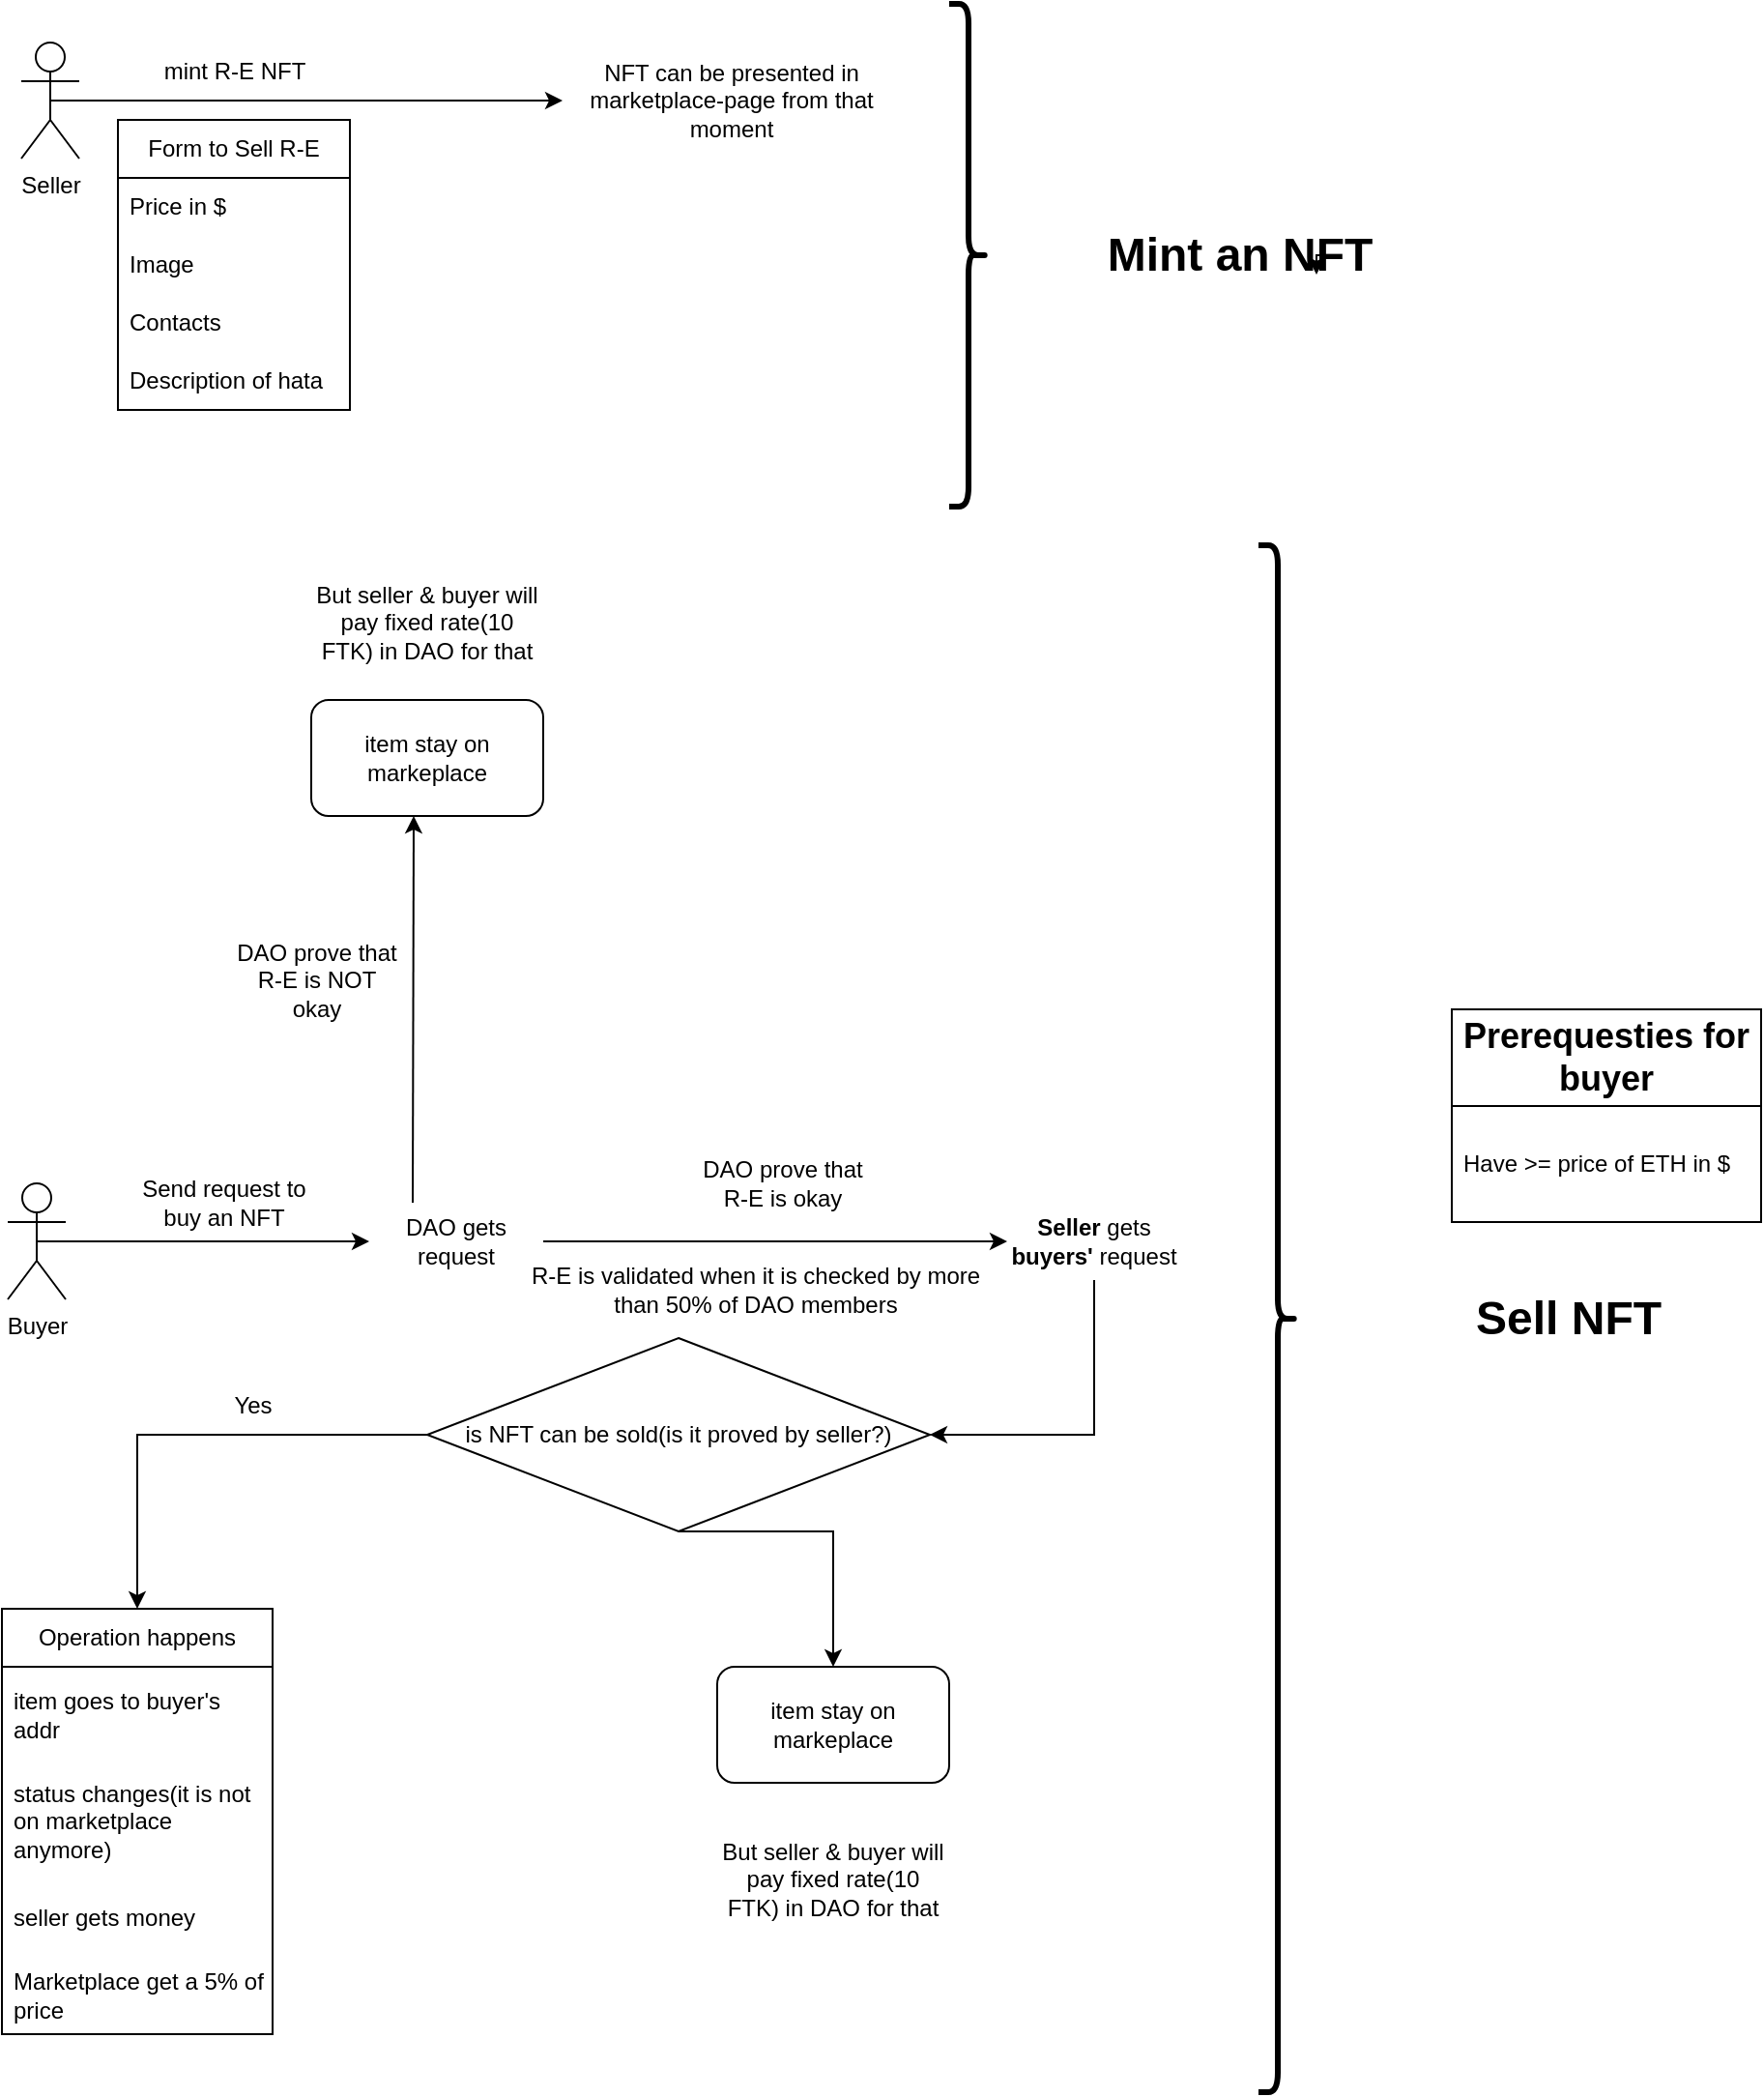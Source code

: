 <mxfile version="21.1.0" type="device">
  <diagram name="Страница 1" id="YiCy962IKFPYeFPdPzdw">
    <mxGraphModel dx="561" dy="1550" grid="1" gridSize="10" guides="1" tooltips="1" connect="1" arrows="1" fold="1" page="1" pageScale="1" pageWidth="827" pageHeight="1169" math="0" shadow="0">
      <root>
        <mxCell id="0" />
        <mxCell id="1" parent="0" />
        <mxCell id="dsHAmgILbhfdjyYHhmKQ-1" value="Seller" style="shape=umlActor;verticalLabelPosition=bottom;verticalAlign=top;html=1;outlineConnect=0;" vertex="1" parent="1">
          <mxGeometry x="20" y="-240" width="30" height="60" as="geometry" />
        </mxCell>
        <mxCell id="dsHAmgILbhfdjyYHhmKQ-4" value="" style="endArrow=classic;html=1;rounded=0;exitX=0.5;exitY=0.5;exitDx=0;exitDy=0;exitPerimeter=0;entryX=0;entryY=0.5;entryDx=0;entryDy=0;" edge="1" parent="1" source="dsHAmgILbhfdjyYHhmKQ-1" target="dsHAmgILbhfdjyYHhmKQ-5">
          <mxGeometry width="50" height="50" relative="1" as="geometry">
            <mxPoint x="110" y="-170" as="sourcePoint" />
            <mxPoint x="280" y="-210" as="targetPoint" />
          </mxGeometry>
        </mxCell>
        <mxCell id="dsHAmgILbhfdjyYHhmKQ-5" value="NFT can be presented in marketplace-page from that moment" style="text;html=1;strokeColor=none;fillColor=none;align=center;verticalAlign=middle;whiteSpace=wrap;rounded=0;" vertex="1" parent="1">
          <mxGeometry x="300" y="-242.5" width="175" height="65" as="geometry" />
        </mxCell>
        <mxCell id="dsHAmgILbhfdjyYHhmKQ-6" value="Form to Sell R-E" style="swimlane;fontStyle=0;childLayout=stackLayout;horizontal=1;startSize=30;horizontalStack=0;resizeParent=1;resizeParentMax=0;resizeLast=0;collapsible=1;marginBottom=0;whiteSpace=wrap;html=1;" vertex="1" parent="1">
          <mxGeometry x="70" y="-200" width="120" height="150" as="geometry" />
        </mxCell>
        <mxCell id="dsHAmgILbhfdjyYHhmKQ-7" value="Price in $" style="text;strokeColor=none;fillColor=none;align=left;verticalAlign=middle;spacingLeft=4;spacingRight=4;overflow=hidden;points=[[0,0.5],[1,0.5]];portConstraint=eastwest;rotatable=0;whiteSpace=wrap;html=1;" vertex="1" parent="dsHAmgILbhfdjyYHhmKQ-6">
          <mxGeometry y="30" width="120" height="30" as="geometry" />
        </mxCell>
        <mxCell id="dsHAmgILbhfdjyYHhmKQ-8" value="Image" style="text;strokeColor=none;fillColor=none;align=left;verticalAlign=middle;spacingLeft=4;spacingRight=4;overflow=hidden;points=[[0,0.5],[1,0.5]];portConstraint=eastwest;rotatable=0;whiteSpace=wrap;html=1;" vertex="1" parent="dsHAmgILbhfdjyYHhmKQ-6">
          <mxGeometry y="60" width="120" height="30" as="geometry" />
        </mxCell>
        <mxCell id="dsHAmgILbhfdjyYHhmKQ-9" value="Contacts" style="text;strokeColor=none;fillColor=none;align=left;verticalAlign=middle;spacingLeft=4;spacingRight=4;overflow=hidden;points=[[0,0.5],[1,0.5]];portConstraint=eastwest;rotatable=0;whiteSpace=wrap;html=1;" vertex="1" parent="dsHAmgILbhfdjyYHhmKQ-6">
          <mxGeometry y="90" width="120" height="30" as="geometry" />
        </mxCell>
        <mxCell id="dsHAmgILbhfdjyYHhmKQ-10" value="Description of hata&amp;nbsp;" style="text;strokeColor=none;fillColor=none;align=left;verticalAlign=middle;spacingLeft=4;spacingRight=4;overflow=hidden;points=[[0,0.5],[1,0.5]];portConstraint=eastwest;rotatable=0;whiteSpace=wrap;html=1;" vertex="1" parent="dsHAmgILbhfdjyYHhmKQ-6">
          <mxGeometry y="120" width="120" height="30" as="geometry" />
        </mxCell>
        <mxCell id="dsHAmgILbhfdjyYHhmKQ-11" value="mint R-E NFT" style="text;html=1;strokeColor=none;fillColor=none;align=center;verticalAlign=middle;whiteSpace=wrap;rounded=0;" vertex="1" parent="1">
          <mxGeometry x="42.5" y="-240" width="175" height="30" as="geometry" />
        </mxCell>
        <mxCell id="dsHAmgILbhfdjyYHhmKQ-15" value="" style="shape=curlyBracket;whiteSpace=wrap;html=1;rounded=1;flipH=1;labelPosition=right;verticalLabelPosition=middle;align=left;verticalAlign=middle;strokeWidth=3;" vertex="1" parent="1">
          <mxGeometry x="500" y="-260" width="20" height="260" as="geometry" />
        </mxCell>
        <mxCell id="dsHAmgILbhfdjyYHhmKQ-17" value="Mint an NFT" style="text;strokeColor=none;fillColor=none;html=1;fontSize=24;fontStyle=1;verticalAlign=middle;align=center;" vertex="1" parent="1">
          <mxGeometry x="600" y="-150" width="100" height="40" as="geometry" />
        </mxCell>
        <mxCell id="dsHAmgILbhfdjyYHhmKQ-18" value="Buyer" style="shape=umlActor;verticalLabelPosition=bottom;verticalAlign=top;html=1;outlineConnect=0;" vertex="1" parent="1">
          <mxGeometry x="13" y="350" width="30" height="60" as="geometry" />
        </mxCell>
        <mxCell id="dsHAmgILbhfdjyYHhmKQ-19" value="Send request to buy an NFT" style="text;html=1;strokeColor=none;fillColor=none;align=center;verticalAlign=middle;whiteSpace=wrap;rounded=0;" vertex="1" parent="1">
          <mxGeometry x="80" y="340" width="90" height="40" as="geometry" />
        </mxCell>
        <mxCell id="dsHAmgILbhfdjyYHhmKQ-20" value="" style="endArrow=classic;html=1;rounded=0;exitX=0.5;exitY=0.5;exitDx=0;exitDy=0;exitPerimeter=0;entryX=0;entryY=0.5;entryDx=0;entryDy=0;" edge="1" parent="1" source="dsHAmgILbhfdjyYHhmKQ-18" target="dsHAmgILbhfdjyYHhmKQ-22">
          <mxGeometry width="50" height="50" relative="1" as="geometry">
            <mxPoint x="90" y="430" as="sourcePoint" />
            <mxPoint x="240" y="380" as="targetPoint" />
            <Array as="points">
              <mxPoint x="200" y="380" />
            </Array>
          </mxGeometry>
        </mxCell>
        <mxCell id="dsHAmgILbhfdjyYHhmKQ-22" value="DAO gets request" style="text;html=1;strokeColor=none;fillColor=none;align=center;verticalAlign=middle;whiteSpace=wrap;rounded=0;" vertex="1" parent="1">
          <mxGeometry x="200" y="360" width="90" height="40" as="geometry" />
        </mxCell>
        <mxCell id="dsHAmgILbhfdjyYHhmKQ-23" value="" style="endArrow=classic;html=1;rounded=0;exitX=1;exitY=0.5;exitDx=0;exitDy=0;entryX=0;entryY=0.5;entryDx=0;entryDy=0;" edge="1" parent="1" source="dsHAmgILbhfdjyYHhmKQ-22" target="dsHAmgILbhfdjyYHhmKQ-25">
          <mxGeometry width="50" height="50" relative="1" as="geometry">
            <mxPoint x="380" y="490" as="sourcePoint" />
            <mxPoint x="470" y="380" as="targetPoint" />
          </mxGeometry>
        </mxCell>
        <mxCell id="dsHAmgILbhfdjyYHhmKQ-24" value="DAO prove that R-E is okay" style="text;html=1;strokeColor=none;fillColor=none;align=center;verticalAlign=middle;whiteSpace=wrap;rounded=0;" vertex="1" parent="1">
          <mxGeometry x="368.5" y="330" width="90" height="40" as="geometry" />
        </mxCell>
        <mxCell id="dsHAmgILbhfdjyYHhmKQ-25" value="&lt;b&gt;Seller&lt;/b&gt; gets &lt;b&gt;buyers&#39;&lt;/b&gt; request" style="text;html=1;strokeColor=none;fillColor=none;align=center;verticalAlign=middle;whiteSpace=wrap;rounded=0;" vertex="1" parent="1">
          <mxGeometry x="530" y="360" width="90" height="40" as="geometry" />
        </mxCell>
        <mxCell id="dsHAmgILbhfdjyYHhmKQ-27" value="R-E is validated when it is checked by more than 50% of DAO members" style="text;html=1;strokeColor=none;fillColor=none;align=center;verticalAlign=middle;whiteSpace=wrap;rounded=0;" vertex="1" parent="1">
          <mxGeometry x="270" y="390" width="260" height="30" as="geometry" />
        </mxCell>
        <mxCell id="dsHAmgILbhfdjyYHhmKQ-29" value="" style="endArrow=classic;html=1;rounded=0;exitX=0.5;exitY=1;exitDx=0;exitDy=0;" edge="1" parent="1" source="dsHAmgILbhfdjyYHhmKQ-25" target="dsHAmgILbhfdjyYHhmKQ-30">
          <mxGeometry width="50" height="50" relative="1" as="geometry">
            <mxPoint x="480" y="560" as="sourcePoint" />
            <mxPoint x="490" y="550" as="targetPoint" />
            <Array as="points">
              <mxPoint x="575" y="480" />
            </Array>
          </mxGeometry>
        </mxCell>
        <mxCell id="dsHAmgILbhfdjyYHhmKQ-30" value="is NFT can be sold(is it proved by seller?)" style="rhombus;whiteSpace=wrap;html=1;" vertex="1" parent="1">
          <mxGeometry x="230" y="430" width="260" height="100" as="geometry" />
        </mxCell>
        <mxCell id="dsHAmgILbhfdjyYHhmKQ-31" value="" style="endArrow=classic;html=1;rounded=0;exitX=0;exitY=0.5;exitDx=0;exitDy=0;entryX=0.5;entryY=0;entryDx=0;entryDy=0;" edge="1" parent="1" source="dsHAmgILbhfdjyYHhmKQ-30" target="dsHAmgILbhfdjyYHhmKQ-33">
          <mxGeometry width="50" height="50" relative="1" as="geometry">
            <mxPoint x="140" y="560" as="sourcePoint" />
            <mxPoint x="40" y="560" as="targetPoint" />
            <Array as="points">
              <mxPoint x="80" y="480" />
            </Array>
          </mxGeometry>
        </mxCell>
        <mxCell id="dsHAmgILbhfdjyYHhmKQ-32" value="Yes" style="text;html=1;strokeColor=none;fillColor=none;align=center;verticalAlign=middle;whiteSpace=wrap;rounded=0;" vertex="1" parent="1">
          <mxGeometry x="110" y="450" width="60" height="30" as="geometry" />
        </mxCell>
        <mxCell id="dsHAmgILbhfdjyYHhmKQ-33" value="Operation happens" style="swimlane;fontStyle=0;childLayout=stackLayout;horizontal=1;startSize=30;horizontalStack=0;resizeParent=1;resizeParentMax=0;resizeLast=0;collapsible=1;marginBottom=0;whiteSpace=wrap;html=1;" vertex="1" parent="1">
          <mxGeometry x="10" y="570" width="140" height="220" as="geometry" />
        </mxCell>
        <mxCell id="dsHAmgILbhfdjyYHhmKQ-34" value="item goes to buyer&#39;s addr" style="text;strokeColor=none;fillColor=none;align=left;verticalAlign=middle;spacingLeft=4;spacingRight=4;overflow=hidden;points=[[0,0.5],[1,0.5]];portConstraint=eastwest;rotatable=0;whiteSpace=wrap;html=1;" vertex="1" parent="dsHAmgILbhfdjyYHhmKQ-33">
          <mxGeometry y="30" width="140" height="50" as="geometry" />
        </mxCell>
        <mxCell id="dsHAmgILbhfdjyYHhmKQ-35" value="status changes(it is not on marketplace anymore)" style="text;strokeColor=none;fillColor=none;align=left;verticalAlign=middle;spacingLeft=4;spacingRight=4;overflow=hidden;points=[[0,0.5],[1,0.5]];portConstraint=eastwest;rotatable=0;whiteSpace=wrap;html=1;" vertex="1" parent="dsHAmgILbhfdjyYHhmKQ-33">
          <mxGeometry y="80" width="140" height="60" as="geometry" />
        </mxCell>
        <mxCell id="dsHAmgILbhfdjyYHhmKQ-36" value="seller gets money" style="text;strokeColor=none;fillColor=none;align=left;verticalAlign=middle;spacingLeft=4;spacingRight=4;overflow=hidden;points=[[0,0.5],[1,0.5]];portConstraint=eastwest;rotatable=0;whiteSpace=wrap;html=1;" vertex="1" parent="dsHAmgILbhfdjyYHhmKQ-33">
          <mxGeometry y="140" width="140" height="40" as="geometry" />
        </mxCell>
        <mxCell id="dsHAmgILbhfdjyYHhmKQ-37" value="Marketplace get a 5% of price" style="text;strokeColor=none;fillColor=none;align=left;verticalAlign=middle;spacingLeft=4;spacingRight=4;overflow=hidden;points=[[0,0.5],[1,0.5]];portConstraint=eastwest;rotatable=0;whiteSpace=wrap;html=1;" vertex="1" parent="dsHAmgILbhfdjyYHhmKQ-33">
          <mxGeometry y="180" width="140" height="40" as="geometry" />
        </mxCell>
        <mxCell id="dsHAmgILbhfdjyYHhmKQ-38" value="" style="endArrow=classic;html=1;rounded=0;exitX=0.5;exitY=1;exitDx=0;exitDy=0;" edge="1" parent="1" source="dsHAmgILbhfdjyYHhmKQ-30">
          <mxGeometry width="50" height="50" relative="1" as="geometry">
            <mxPoint x="420" y="580" as="sourcePoint" />
            <mxPoint x="440" y="600" as="targetPoint" />
            <Array as="points">
              <mxPoint x="440" y="530" />
            </Array>
          </mxGeometry>
        </mxCell>
        <mxCell id="dsHAmgILbhfdjyYHhmKQ-39" value="item stay on markeplace" style="rounded=1;whiteSpace=wrap;html=1;" vertex="1" parent="1">
          <mxGeometry x="380" y="600" width="120" height="60" as="geometry" />
        </mxCell>
        <mxCell id="dsHAmgILbhfdjyYHhmKQ-40" value="But seller &amp;amp; buyer will pay fixed rate(10 FTK) in DAO for that" style="text;html=1;strokeColor=none;fillColor=none;align=center;verticalAlign=middle;whiteSpace=wrap;rounded=0;" vertex="1" parent="1">
          <mxGeometry x="380" y="670" width="120" height="80" as="geometry" />
        </mxCell>
        <mxCell id="dsHAmgILbhfdjyYHhmKQ-41" value="" style="endArrow=classic;html=1;rounded=0;exitX=0.25;exitY=0;exitDx=0;exitDy=0;" edge="1" parent="1" source="dsHAmgILbhfdjyYHhmKQ-22">
          <mxGeometry width="50" height="50" relative="1" as="geometry">
            <mxPoint x="320" y="300" as="sourcePoint" />
            <mxPoint x="223" y="160" as="targetPoint" />
          </mxGeometry>
        </mxCell>
        <mxCell id="dsHAmgILbhfdjyYHhmKQ-42" value="DAO prove that R-E is NOT okay" style="text;html=1;strokeColor=none;fillColor=none;align=center;verticalAlign=middle;whiteSpace=wrap;rounded=0;" vertex="1" parent="1">
          <mxGeometry x="127.5" y="210" width="90" height="70" as="geometry" />
        </mxCell>
        <mxCell id="dsHAmgILbhfdjyYHhmKQ-43" value="item stay on markeplace" style="rounded=1;whiteSpace=wrap;html=1;" vertex="1" parent="1">
          <mxGeometry x="170" y="100" width="120" height="60" as="geometry" />
        </mxCell>
        <mxCell id="dsHAmgILbhfdjyYHhmKQ-44" value="But seller &amp;amp; buyer will pay fixed rate(10 FTK) in DAO for that" style="text;html=1;strokeColor=none;fillColor=none;align=center;verticalAlign=middle;whiteSpace=wrap;rounded=0;" vertex="1" parent="1">
          <mxGeometry x="170" y="20" width="120" height="80" as="geometry" />
        </mxCell>
        <mxCell id="dsHAmgILbhfdjyYHhmKQ-45" value="" style="shape=curlyBracket;whiteSpace=wrap;html=1;rounded=1;flipH=1;labelPosition=right;verticalLabelPosition=middle;align=left;verticalAlign=middle;strokeWidth=3;" vertex="1" parent="1">
          <mxGeometry x="660" y="20" width="20" height="800" as="geometry" />
        </mxCell>
        <mxCell id="dsHAmgILbhfdjyYHhmKQ-46" style="edgeStyle=orthogonalEdgeStyle;rounded=0;orthogonalLoop=1;jettySize=auto;html=1;exitX=1;exitY=0.5;exitDx=0;exitDy=0;entryX=0.9;entryY=0.75;entryDx=0;entryDy=0;entryPerimeter=0;" edge="1" parent="1" source="dsHAmgILbhfdjyYHhmKQ-17" target="dsHAmgILbhfdjyYHhmKQ-17">
          <mxGeometry relative="1" as="geometry" />
        </mxCell>
        <mxCell id="dsHAmgILbhfdjyYHhmKQ-47" value="Sell NFT" style="text;strokeColor=none;fillColor=none;html=1;fontSize=24;fontStyle=1;verticalAlign=middle;align=center;" vertex="1" parent="1">
          <mxGeometry x="770" y="400" width="100" height="40" as="geometry" />
        </mxCell>
        <mxCell id="dsHAmgILbhfdjyYHhmKQ-48" value="&lt;b&gt;&lt;font style=&quot;font-size: 18px;&quot;&gt;Prerequesties for buyer&lt;/font&gt;&lt;/b&gt;" style="swimlane;fontStyle=0;childLayout=stackLayout;horizontal=1;startSize=50;horizontalStack=0;resizeParent=1;resizeParentMax=0;resizeLast=0;collapsible=1;marginBottom=0;whiteSpace=wrap;html=1;" vertex="1" parent="1">
          <mxGeometry x="760" y="260" width="160" height="110" as="geometry" />
        </mxCell>
        <mxCell id="dsHAmgILbhfdjyYHhmKQ-49" value="Have &amp;gt;= price of ETH in $" style="text;strokeColor=none;fillColor=none;align=left;verticalAlign=middle;spacingLeft=4;spacingRight=4;overflow=hidden;points=[[0,0.5],[1,0.5]];portConstraint=eastwest;rotatable=0;whiteSpace=wrap;html=1;" vertex="1" parent="dsHAmgILbhfdjyYHhmKQ-48">
          <mxGeometry y="50" width="160" height="60" as="geometry" />
        </mxCell>
      </root>
    </mxGraphModel>
  </diagram>
</mxfile>
